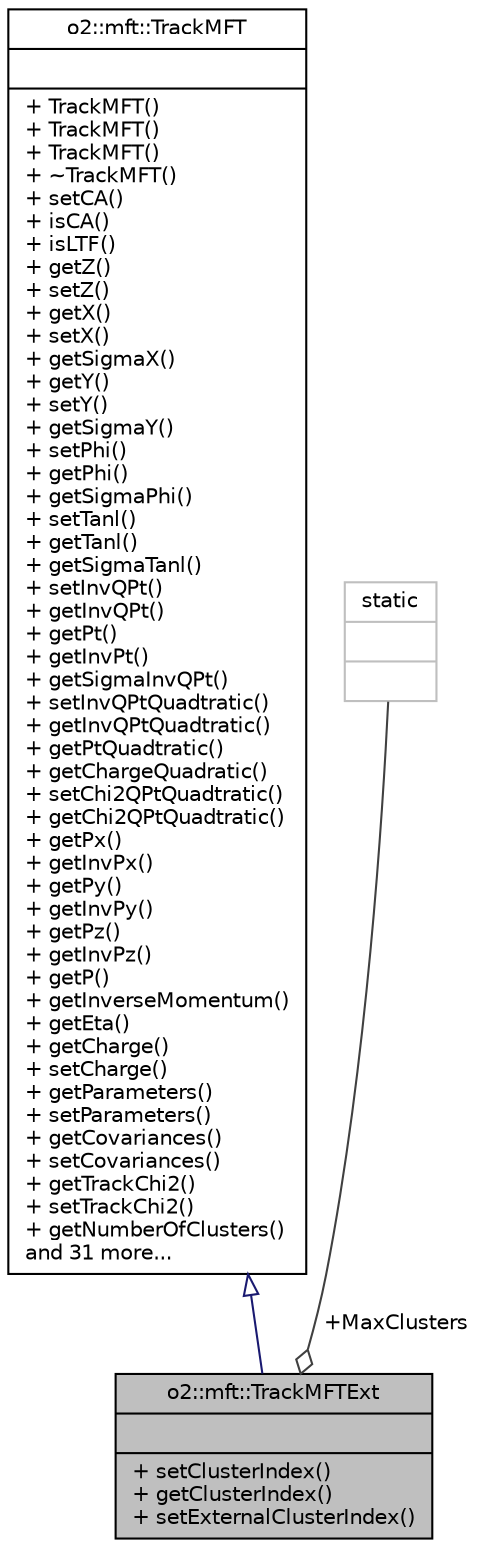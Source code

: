 digraph "o2::mft::TrackMFTExt"
{
 // INTERACTIVE_SVG=YES
  bgcolor="transparent";
  edge [fontname="Helvetica",fontsize="10",labelfontname="Helvetica",labelfontsize="10"];
  node [fontname="Helvetica",fontsize="10",shape=record];
  Node2 [label="{o2::mft::TrackMFTExt\n||+ setClusterIndex()\l+ getClusterIndex()\l+ setExternalClusterIndex()\l}",height=0.2,width=0.4,color="black", fillcolor="grey75", style="filled", fontcolor="black"];
  Node3 -> Node2 [dir="back",color="midnightblue",fontsize="10",style="solid",arrowtail="onormal",fontname="Helvetica"];
  Node3 [label="{o2::mft::TrackMFT\n||+ TrackMFT()\l+ TrackMFT()\l+ TrackMFT()\l+ ~TrackMFT()\l+ setCA()\l+ isCA()\l+ isLTF()\l+ getZ()\l+ setZ()\l+ getX()\l+ setX()\l+ getSigmaX()\l+ getY()\l+ setY()\l+ getSigmaY()\l+ setPhi()\l+ getPhi()\l+ getSigmaPhi()\l+ setTanl()\l+ getTanl()\l+ getSigmaTanl()\l+ setInvQPt()\l+ getInvQPt()\l+ getPt()\l+ getInvPt()\l+ getSigmaInvQPt()\l+ setInvQPtQuadtratic()\l+ getInvQPtQuadtratic()\l+ getPtQuadtratic()\l+ getChargeQuadratic()\l+ setChi2QPtQuadtratic()\l+ getChi2QPtQuadtratic()\l+ getPx()\l+ getInvPx()\l+ getPy()\l+ getInvPy()\l+ getPz()\l+ getInvPz()\l+ getP()\l+ getInverseMomentum()\l+ getEta()\l+ getCharge()\l+ setCharge()\l+ getParameters()\l+ setParameters()\l+ getCovariances()\l+ setCovariances()\l+ getTrackChi2()\l+ setTrackChi2()\l+ getNumberOfClusters()\land 31 more...\l}",height=0.2,width=0.4,color="black",URL="$d1/de4/classo2_1_1mft_1_1TrackMFT.html"];
  Node4 -> Node2 [color="grey25",fontsize="10",style="solid",label=" +MaxClusters" ,arrowhead="odiamond",fontname="Helvetica"];
  Node4 [label="{static\n||}",height=0.2,width=0.4,color="grey75"];
}
